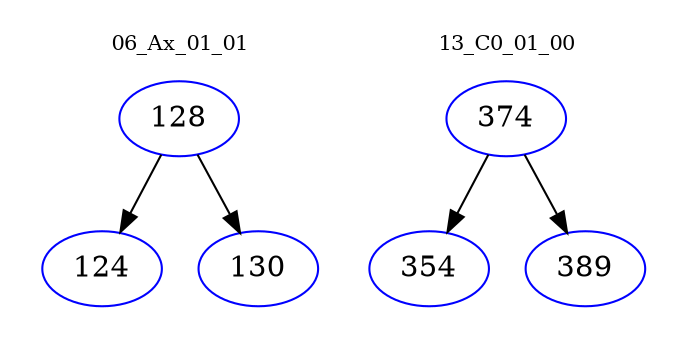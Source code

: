 digraph{
subgraph cluster_0 {
color = white
label = "06_Ax_01_01";
fontsize=10;
T0_128 [label="128", color="blue"]
T0_128 -> T0_124 [color="black"]
T0_124 [label="124", color="blue"]
T0_128 -> T0_130 [color="black"]
T0_130 [label="130", color="blue"]
}
subgraph cluster_1 {
color = white
label = "13_C0_01_00";
fontsize=10;
T1_374 [label="374", color="blue"]
T1_374 -> T1_354 [color="black"]
T1_354 [label="354", color="blue"]
T1_374 -> T1_389 [color="black"]
T1_389 [label="389", color="blue"]
}
}
